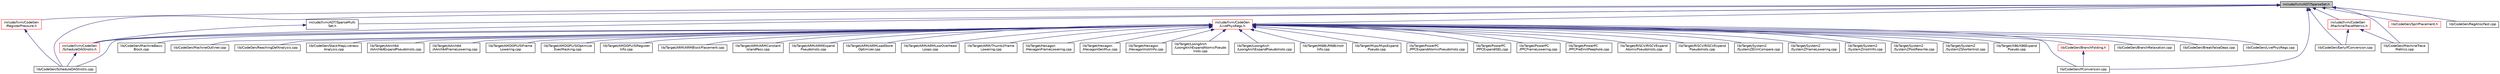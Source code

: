 digraph "include/llvm/ADT/SparseSet.h"
{
 // LATEX_PDF_SIZE
  bgcolor="transparent";
  edge [fontname="Helvetica",fontsize="10",labelfontname="Helvetica",labelfontsize="10"];
  node [fontname="Helvetica",fontsize="10",shape=record];
  Node1 [label="include/llvm/ADT/SparseSet.h",height=0.2,width=0.4,color="black", fillcolor="grey75", style="filled", fontcolor="black",tooltip=" "];
  Node1 -> Node2 [dir="back",color="midnightblue",fontsize="10",style="solid",fontname="Helvetica"];
  Node2 [label="include/llvm/ADT/SparseMulti\lSet.h",height=0.2,width=0.4,color="black",URL="$SparseMultiSet_8h.html",tooltip=" "];
  Node2 -> Node3 [dir="back",color="midnightblue",fontsize="10",style="solid",fontname="Helvetica"];
  Node3 [label="include/llvm/CodeGen\l/ScheduleDAGInstrs.h",height=0.2,width=0.4,color="red",URL="$ScheduleDAGInstrs_8h.html",tooltip=" "];
  Node3 -> Node67 [dir="back",color="midnightblue",fontsize="10",style="solid",fontname="Helvetica"];
  Node67 [label="lib/CodeGen/ScheduleDAGInstrs.cpp",height=0.2,width=0.4,color="black",URL="$ScheduleDAGInstrs_8cpp.html",tooltip=" "];
  Node1 -> Node69 [dir="back",color="midnightblue",fontsize="10",style="solid",fontname="Helvetica"];
  Node69 [label="include/llvm/CodeGen\l/LivePhysRegs.h",height=0.2,width=0.4,color="red",URL="$LivePhysRegs_8h.html",tooltip=" "];
  Node69 -> Node3 [dir="back",color="midnightblue",fontsize="10",style="solid",fontname="Helvetica"];
  Node69 -> Node70 [dir="back",color="midnightblue",fontsize="10",style="solid",fontname="Helvetica"];
  Node70 [label="lib/CodeGen/BranchFolding.h",height=0.2,width=0.4,color="red",URL="$BranchFolding_8h.html",tooltip=" "];
  Node70 -> Node72 [dir="back",color="midnightblue",fontsize="10",style="solid",fontname="Helvetica"];
  Node72 [label="lib/CodeGen/IfConversion.cpp",height=0.2,width=0.4,color="black",URL="$IfConversion_8cpp.html",tooltip=" "];
  Node69 -> Node74 [dir="back",color="midnightblue",fontsize="10",style="solid",fontname="Helvetica"];
  Node74 [label="lib/CodeGen/BranchRelaxation.cpp",height=0.2,width=0.4,color="black",URL="$BranchRelaxation_8cpp.html",tooltip=" "];
  Node69 -> Node75 [dir="back",color="midnightblue",fontsize="10",style="solid",fontname="Helvetica"];
  Node75 [label="lib/CodeGen/BreakFalseDeps.cpp",height=0.2,width=0.4,color="black",URL="$BreakFalseDeps_8cpp.html",tooltip=" "];
  Node69 -> Node72 [dir="back",color="midnightblue",fontsize="10",style="solid",fontname="Helvetica"];
  Node69 -> Node76 [dir="back",color="midnightblue",fontsize="10",style="solid",fontname="Helvetica"];
  Node76 [label="lib/CodeGen/LivePhysRegs.cpp",height=0.2,width=0.4,color="black",URL="$LivePhysRegs_8cpp.html",tooltip=" "];
  Node69 -> Node77 [dir="back",color="midnightblue",fontsize="10",style="solid",fontname="Helvetica"];
  Node77 [label="lib/CodeGen/MachineBasic\lBlock.cpp",height=0.2,width=0.4,color="black",URL="$MachineBasicBlock_8cpp.html",tooltip=" "];
  Node69 -> Node78 [dir="back",color="midnightblue",fontsize="10",style="solid",fontname="Helvetica"];
  Node78 [label="lib/CodeGen/MachineOutliner.cpp",height=0.2,width=0.4,color="black",URL="$MachineOutliner_8cpp.html",tooltip=" "];
  Node69 -> Node79 [dir="back",color="midnightblue",fontsize="10",style="solid",fontname="Helvetica"];
  Node79 [label="lib/CodeGen/ReachingDefAnalysis.cpp",height=0.2,width=0.4,color="black",URL="$ReachingDefAnalysis_8cpp.html",tooltip=" "];
  Node69 -> Node67 [dir="back",color="midnightblue",fontsize="10",style="solid",fontname="Helvetica"];
  Node69 -> Node80 [dir="back",color="midnightblue",fontsize="10",style="solid",fontname="Helvetica"];
  Node80 [label="lib/CodeGen/StackMapLiveness\lAnalysis.cpp",height=0.2,width=0.4,color="black",URL="$StackMapLivenessAnalysis_8cpp.html",tooltip=" "];
  Node69 -> Node81 [dir="back",color="midnightblue",fontsize="10",style="solid",fontname="Helvetica"];
  Node81 [label="lib/Target/AArch64\l/AArch64ExpandPseudoInsts.cpp",height=0.2,width=0.4,color="black",URL="$AArch64ExpandPseudoInsts_8cpp.html",tooltip=" "];
  Node69 -> Node82 [dir="back",color="midnightblue",fontsize="10",style="solid",fontname="Helvetica"];
  Node82 [label="lib/Target/AArch64\l/AArch64FrameLowering.cpp",height=0.2,width=0.4,color="black",URL="$AArch64FrameLowering_8cpp.html",tooltip=" "];
  Node69 -> Node83 [dir="back",color="midnightblue",fontsize="10",style="solid",fontname="Helvetica"];
  Node83 [label="lib/Target/AMDGPU/SIFrame\lLowering.cpp",height=0.2,width=0.4,color="black",URL="$SIFrameLowering_8cpp.html",tooltip=" "];
  Node69 -> Node84 [dir="back",color="midnightblue",fontsize="10",style="solid",fontname="Helvetica"];
  Node84 [label="lib/Target/AMDGPU/SIOptimize\lExecMasking.cpp",height=0.2,width=0.4,color="black",URL="$SIOptimizeExecMasking_8cpp.html",tooltip=" "];
  Node69 -> Node85 [dir="back",color="midnightblue",fontsize="10",style="solid",fontname="Helvetica"];
  Node85 [label="lib/Target/AMDGPU/SIRegister\lInfo.cpp",height=0.2,width=0.4,color="black",URL="$SIRegisterInfo_8cpp.html",tooltip=" "];
  Node69 -> Node86 [dir="back",color="midnightblue",fontsize="10",style="solid",fontname="Helvetica"];
  Node86 [label="lib/Target/ARM/ARMBlockPlacement.cpp",height=0.2,width=0.4,color="black",URL="$ARMBlockPlacement_8cpp.html",tooltip=" "];
  Node69 -> Node87 [dir="back",color="midnightblue",fontsize="10",style="solid",fontname="Helvetica"];
  Node87 [label="lib/Target/ARM/ARMConstant\lIslandPass.cpp",height=0.2,width=0.4,color="black",URL="$ARMConstantIslandPass_8cpp.html",tooltip=" "];
  Node69 -> Node88 [dir="back",color="midnightblue",fontsize="10",style="solid",fontname="Helvetica"];
  Node88 [label="lib/Target/ARM/ARMExpand\lPseudoInsts.cpp",height=0.2,width=0.4,color="black",URL="$ARMExpandPseudoInsts_8cpp.html",tooltip=" "];
  Node69 -> Node89 [dir="back",color="midnightblue",fontsize="10",style="solid",fontname="Helvetica"];
  Node89 [label="lib/Target/ARM/ARMLoadStore\lOptimizer.cpp",height=0.2,width=0.4,color="black",URL="$ARMLoadStoreOptimizer_8cpp.html",tooltip=" "];
  Node69 -> Node90 [dir="back",color="midnightblue",fontsize="10",style="solid",fontname="Helvetica"];
  Node90 [label="lib/Target/ARM/ARMLowOverhead\lLoops.cpp",height=0.2,width=0.4,color="black",URL="$ARMLowOverheadLoops_8cpp.html",tooltip=" "];
  Node69 -> Node91 [dir="back",color="midnightblue",fontsize="10",style="solid",fontname="Helvetica"];
  Node91 [label="lib/Target/ARM/Thumb1Frame\lLowering.cpp",height=0.2,width=0.4,color="black",URL="$Thumb1FrameLowering_8cpp.html",tooltip=" "];
  Node69 -> Node92 [dir="back",color="midnightblue",fontsize="10",style="solid",fontname="Helvetica"];
  Node92 [label="lib/Target/Hexagon\l/HexagonFrameLowering.cpp",height=0.2,width=0.4,color="black",URL="$HexagonFrameLowering_8cpp.html",tooltip=" "];
  Node69 -> Node93 [dir="back",color="midnightblue",fontsize="10",style="solid",fontname="Helvetica"];
  Node93 [label="lib/Target/Hexagon\l/HexagonGenMux.cpp",height=0.2,width=0.4,color="black",URL="$HexagonGenMux_8cpp.html",tooltip=" "];
  Node69 -> Node14 [dir="back",color="midnightblue",fontsize="10",style="solid",fontname="Helvetica"];
  Node14 [label="lib/Target/Hexagon\l/HexagonInstrInfo.cpp",height=0.2,width=0.4,color="black",URL="$HexagonInstrInfo_8cpp.html",tooltip=" "];
  Node69 -> Node94 [dir="back",color="midnightblue",fontsize="10",style="solid",fontname="Helvetica"];
  Node94 [label="lib/Target/LoongArch\l/LoongArchExpandAtomicPseudo\lInsts.cpp",height=0.2,width=0.4,color="black",URL="$LoongArchExpandAtomicPseudoInsts_8cpp.html",tooltip=" "];
  Node69 -> Node95 [dir="back",color="midnightblue",fontsize="10",style="solid",fontname="Helvetica"];
  Node95 [label="lib/Target/LoongArch\l/LoongArchExpandPseudoInsts.cpp",height=0.2,width=0.4,color="black",URL="$LoongArchExpandPseudoInsts_8cpp.html",tooltip=" "];
  Node69 -> Node96 [dir="back",color="midnightblue",fontsize="10",style="solid",fontname="Helvetica"];
  Node96 [label="lib/Target/M68k/M68kInstr\lInfo.cpp",height=0.2,width=0.4,color="black",URL="$M68kInstrInfo_8cpp.html",tooltip=" "];
  Node69 -> Node97 [dir="back",color="midnightblue",fontsize="10",style="solid",fontname="Helvetica"];
  Node97 [label="lib/Target/Mips/MipsExpand\lPseudo.cpp",height=0.2,width=0.4,color="black",URL="$MipsExpandPseudo_8cpp.html",tooltip=" "];
  Node69 -> Node98 [dir="back",color="midnightblue",fontsize="10",style="solid",fontname="Helvetica"];
  Node98 [label="lib/Target/PowerPC\l/PPCExpandAtomicPseudoInsts.cpp",height=0.2,width=0.4,color="black",URL="$PPCExpandAtomicPseudoInsts_8cpp.html",tooltip=" "];
  Node69 -> Node99 [dir="back",color="midnightblue",fontsize="10",style="solid",fontname="Helvetica"];
  Node99 [label="lib/Target/PowerPC\l/PPCExpandISEL.cpp",height=0.2,width=0.4,color="black",URL="$PPCExpandISEL_8cpp.html",tooltip=" "];
  Node69 -> Node100 [dir="back",color="midnightblue",fontsize="10",style="solid",fontname="Helvetica"];
  Node100 [label="lib/Target/PowerPC\l/PPCFrameLowering.cpp",height=0.2,width=0.4,color="black",URL="$PPCFrameLowering_8cpp.html",tooltip=" "];
  Node69 -> Node101 [dir="back",color="midnightblue",fontsize="10",style="solid",fontname="Helvetica"];
  Node101 [label="lib/Target/PowerPC\l/PPCPreEmitPeephole.cpp",height=0.2,width=0.4,color="black",URL="$PPCPreEmitPeephole_8cpp.html",tooltip=" "];
  Node69 -> Node102 [dir="back",color="midnightblue",fontsize="10",style="solid",fontname="Helvetica"];
  Node102 [label="lib/Target/RISCV/RISCVExpand\lAtomicPseudoInsts.cpp",height=0.2,width=0.4,color="black",URL="$RISCVExpandAtomicPseudoInsts_8cpp.html",tooltip=" "];
  Node69 -> Node103 [dir="back",color="midnightblue",fontsize="10",style="solid",fontname="Helvetica"];
  Node103 [label="lib/Target/RISCV/RISCVExpand\lPseudoInsts.cpp",height=0.2,width=0.4,color="black",URL="$RISCVExpandPseudoInsts_8cpp.html",tooltip=" "];
  Node69 -> Node104 [dir="back",color="midnightblue",fontsize="10",style="solid",fontname="Helvetica"];
  Node104 [label="lib/Target/SystemZ\l/SystemZElimCompare.cpp",height=0.2,width=0.4,color="black",URL="$SystemZElimCompare_8cpp.html",tooltip=" "];
  Node69 -> Node105 [dir="back",color="midnightblue",fontsize="10",style="solid",fontname="Helvetica"];
  Node105 [label="lib/Target/SystemZ\l/SystemZFrameLowering.cpp",height=0.2,width=0.4,color="black",URL="$SystemZFrameLowering_8cpp.html",tooltip=" "];
  Node69 -> Node106 [dir="back",color="midnightblue",fontsize="10",style="solid",fontname="Helvetica"];
  Node106 [label="lib/Target/SystemZ\l/SystemZInstrInfo.cpp",height=0.2,width=0.4,color="black",URL="$SystemZInstrInfo_8cpp.html",tooltip=" "];
  Node69 -> Node107 [dir="back",color="midnightblue",fontsize="10",style="solid",fontname="Helvetica"];
  Node107 [label="lib/Target/SystemZ\l/SystemZPostRewrite.cpp",height=0.2,width=0.4,color="black",URL="$SystemZPostRewrite_8cpp.html",tooltip=" "];
  Node69 -> Node108 [dir="back",color="midnightblue",fontsize="10",style="solid",fontname="Helvetica"];
  Node108 [label="lib/Target/SystemZ\l/SystemZShortenInst.cpp",height=0.2,width=0.4,color="black",URL="$SystemZShortenInst_8cpp.html",tooltip=" "];
  Node69 -> Node109 [dir="back",color="midnightblue",fontsize="10",style="solid",fontname="Helvetica"];
  Node109 [label="lib/Target/X86/X86Expand\lPseudo.cpp",height=0.2,width=0.4,color="black",URL="$X86ExpandPseudo_8cpp.html",tooltip=" "];
  Node1 -> Node114 [dir="back",color="midnightblue",fontsize="10",style="solid",fontname="Helvetica"];
  Node114 [label="include/llvm/CodeGen\l/MachineTraceMetrics.h",height=0.2,width=0.4,color="red",URL="$MachineTraceMetrics_8h.html",tooltip=" "];
  Node114 -> Node115 [dir="back",color="midnightblue",fontsize="10",style="solid",fontname="Helvetica"];
  Node115 [label="lib/CodeGen/EarlyIfConversion.cpp",height=0.2,width=0.4,color="black",URL="$EarlyIfConversion_8cpp.html",tooltip=" "];
  Node114 -> Node117 [dir="back",color="midnightblue",fontsize="10",style="solid",fontname="Helvetica"];
  Node117 [label="lib/CodeGen/MachineTrace\lMetrics.cpp",height=0.2,width=0.4,color="black",URL="$MachineTraceMetrics_8cpp.html",tooltip=" "];
  Node1 -> Node121 [dir="back",color="midnightblue",fontsize="10",style="solid",fontname="Helvetica"];
  Node121 [label="include/llvm/CodeGen\l/RegisterPressure.h",height=0.2,width=0.4,color="red",URL="$RegisterPressure_8h.html",tooltip=" "];
  Node121 -> Node67 [dir="back",color="midnightblue",fontsize="10",style="solid",fontname="Helvetica"];
  Node1 -> Node3 [dir="back",color="midnightblue",fontsize="10",style="solid",fontname="Helvetica"];
  Node1 -> Node115 [dir="back",color="midnightblue",fontsize="10",style="solid",fontname="Helvetica"];
  Node1 -> Node72 [dir="back",color="midnightblue",fontsize="10",style="solid",fontname="Helvetica"];
  Node1 -> Node117 [dir="back",color="midnightblue",fontsize="10",style="solid",fontname="Helvetica"];
  Node1 -> Node126 [dir="back",color="midnightblue",fontsize="10",style="solid",fontname="Helvetica"];
  Node126 [label="lib/CodeGen/SpillPlacement.h",height=0.2,width=0.4,color="red",URL="$SpillPlacement_8h.html",tooltip=" "];
  Node1 -> Node134 [dir="back",color="midnightblue",fontsize="10",style="solid",fontname="Helvetica"];
  Node134 [label="lib/CodeGen/RegAllocFast.cpp",height=0.2,width=0.4,color="black",URL="$RegAllocFast_8cpp.html",tooltip=" "];
  Node1 -> Node67 [dir="back",color="midnightblue",fontsize="10",style="solid",fontname="Helvetica"];
}
